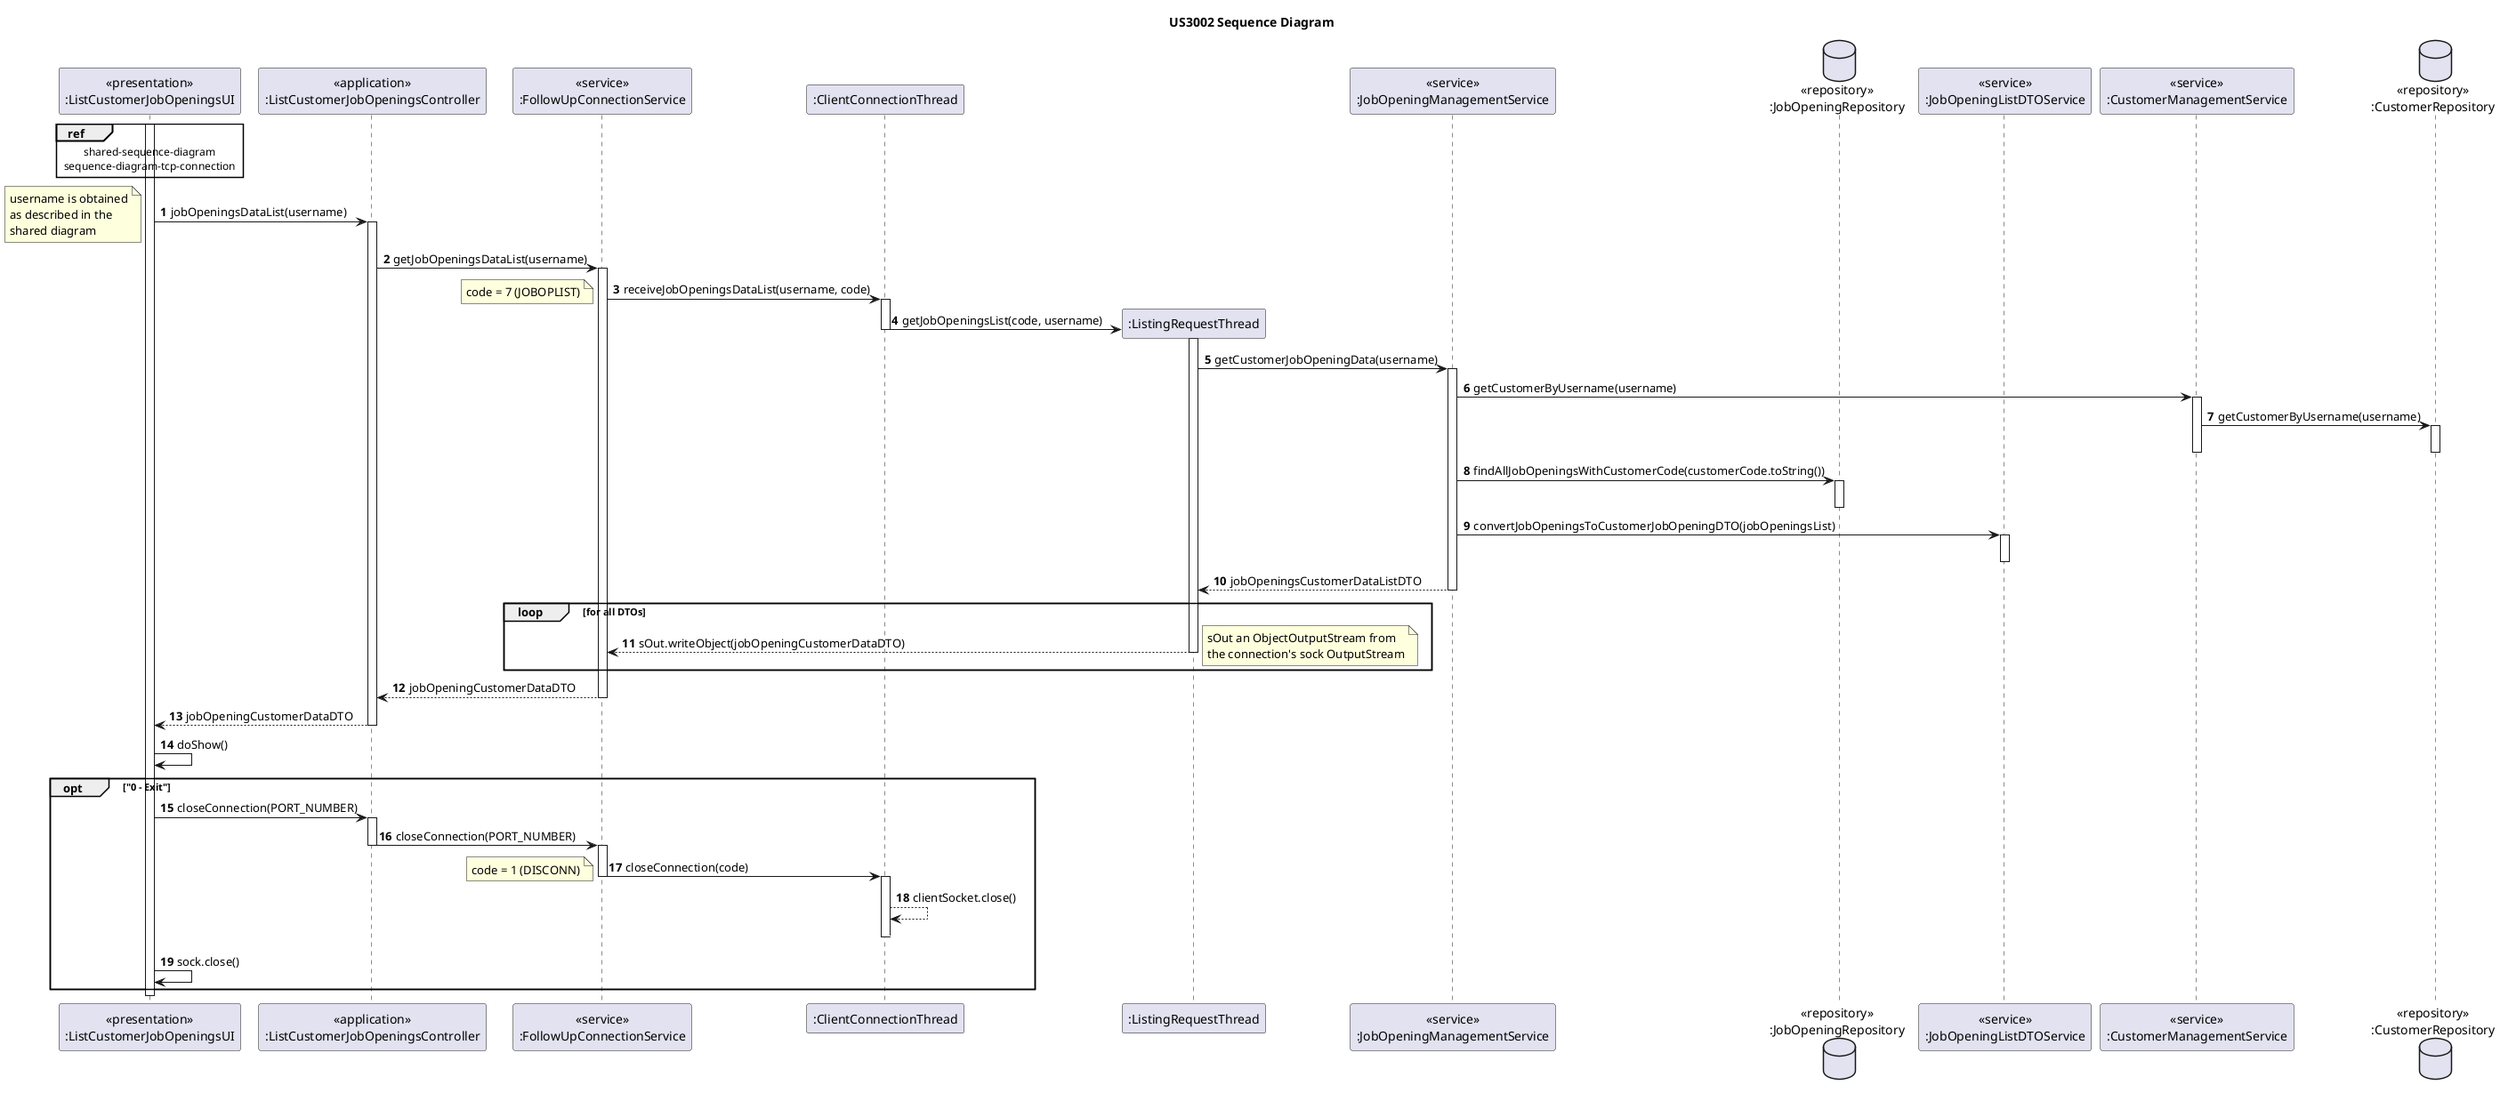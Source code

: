 @startuml

title US3002 Sequence Diagram

participant "<<presentation>>\n:ListCustomerJobOpeningsUI" as UI
participant "<<application>>\n:ListCustomerJobOpeningsController" as CTRL

participant "<<service>>\n:FollowUpConnectionService" as ConnSrv
participant ":ClientConnectionThread" as CLITHREAD
participant ":ListingRequestThread" as THREAD

participant "<<service>>\n:JobOpeningManagementService" as JobSrv
database "<<repository>>\n:JobOpeningRepository" as JobOpeningRepository
participant "<<service>>\n:JobOpeningListDTOService" as DTO

participant "<<service>>\n:CustomerManagementService" as CustSrv
database "<<repository>>\n:CustomerRepository" as CustomerRepository

autonumber

activate UI
ref over UI
shared-sequence-diagram
sequence-diagram-tcp-connection
end ref

UI -> CTRL : jobOpeningsDataList(username)
note bottom
username is obtained
as described in the
shared diagram
end note

activate CTRL
CTRL -> ConnSrv : getJobOpeningsDataList(username)
activate ConnSrv

ConnSrv -> CLITHREAD : receiveJobOpeningsDataList(username, code)
note left
code = 7 (JOBOPLIST)
end note

activate CLITHREAD

CLITHREAD -> THREAD** : getJobOpeningsList(code, username)
deactivate CLITHREAD
activate THREAD

THREAD -> JobSrv : getCustomerJobOpeningData(username)
activate JobSrv

JobSrv -> CustSrv : getCustomerByUsername(username)
activate CustSrv

CustSrv -> CustomerRepository : getCustomerByUsername(username)
activate CustomerRepository
deactivate CustomerRepository

deactivate CustSrv

JobSrv -> JobOpeningRepository : findAllJobOpeningsWithCustomerCode(customerCode.toString())
activate JobOpeningRepository
deactivate JobOpeningRepository


JobSrv -> DTO : convertJobOpeningsToCustomerJobOpeningDTO(jobOpeningsList)
activate DTO
deactivate DTO

JobSrv --> THREAD : jobOpeningsCustomerDataListDTO
deactivate JobSrv

loop for all DTOs
THREAD --> ConnSrv : sOut.writeObject(jobOpeningCustomerDataDTO)
deactivate THREAD
    note right
    sOut an ObjectOutputStream from
    the connection's sock OutputStream
    end note

end loop

ConnSrv --> CTRL : jobOpeningCustomerDataDTO
deactivate ConnSrv

CTRL --> UI : jobOpeningCustomerDataDTO
deactivate CTRL

UI -> UI : doShow()

opt "0 - Exit"

UI -> CTRL : closeConnection(PORT_NUMBER)
activate CTRL

CTRL -> ConnSrv : closeConnection(PORT_NUMBER)
deactivate CTRL
activate ConnSrv

ConnSrv -> CLITHREAD : closeConnection(code)
deactivate ConnSrv
activate CLITHREAD
note left
code = 1 (DISCONN)
end note

CLITHREAD --> CLITHREAD : clientSocket.close()

autonumber stop
CLITHREAD -[#white]> CLITHREAD
deactivate CLITHREAD


autonumber resume

UI -> UI : sock.close()
end opt

deactivate UI

@enduml